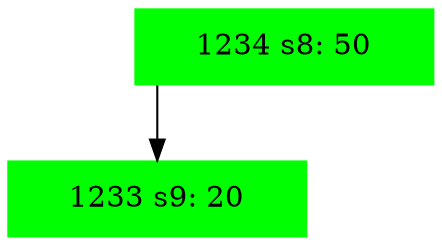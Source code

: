 digraph G{
node[shape="record"];
node0xc00004e180[label="<f0>|<f1>1234  s8: 50|<f2>",color=green,style =filled];
node0xc00004e1e0[label="<f0>|<f1>1233 s9: 20|<f2>",color=green,style =filled];
node0xc00004e180:f0->node0xc00004e1e0:f1
}
